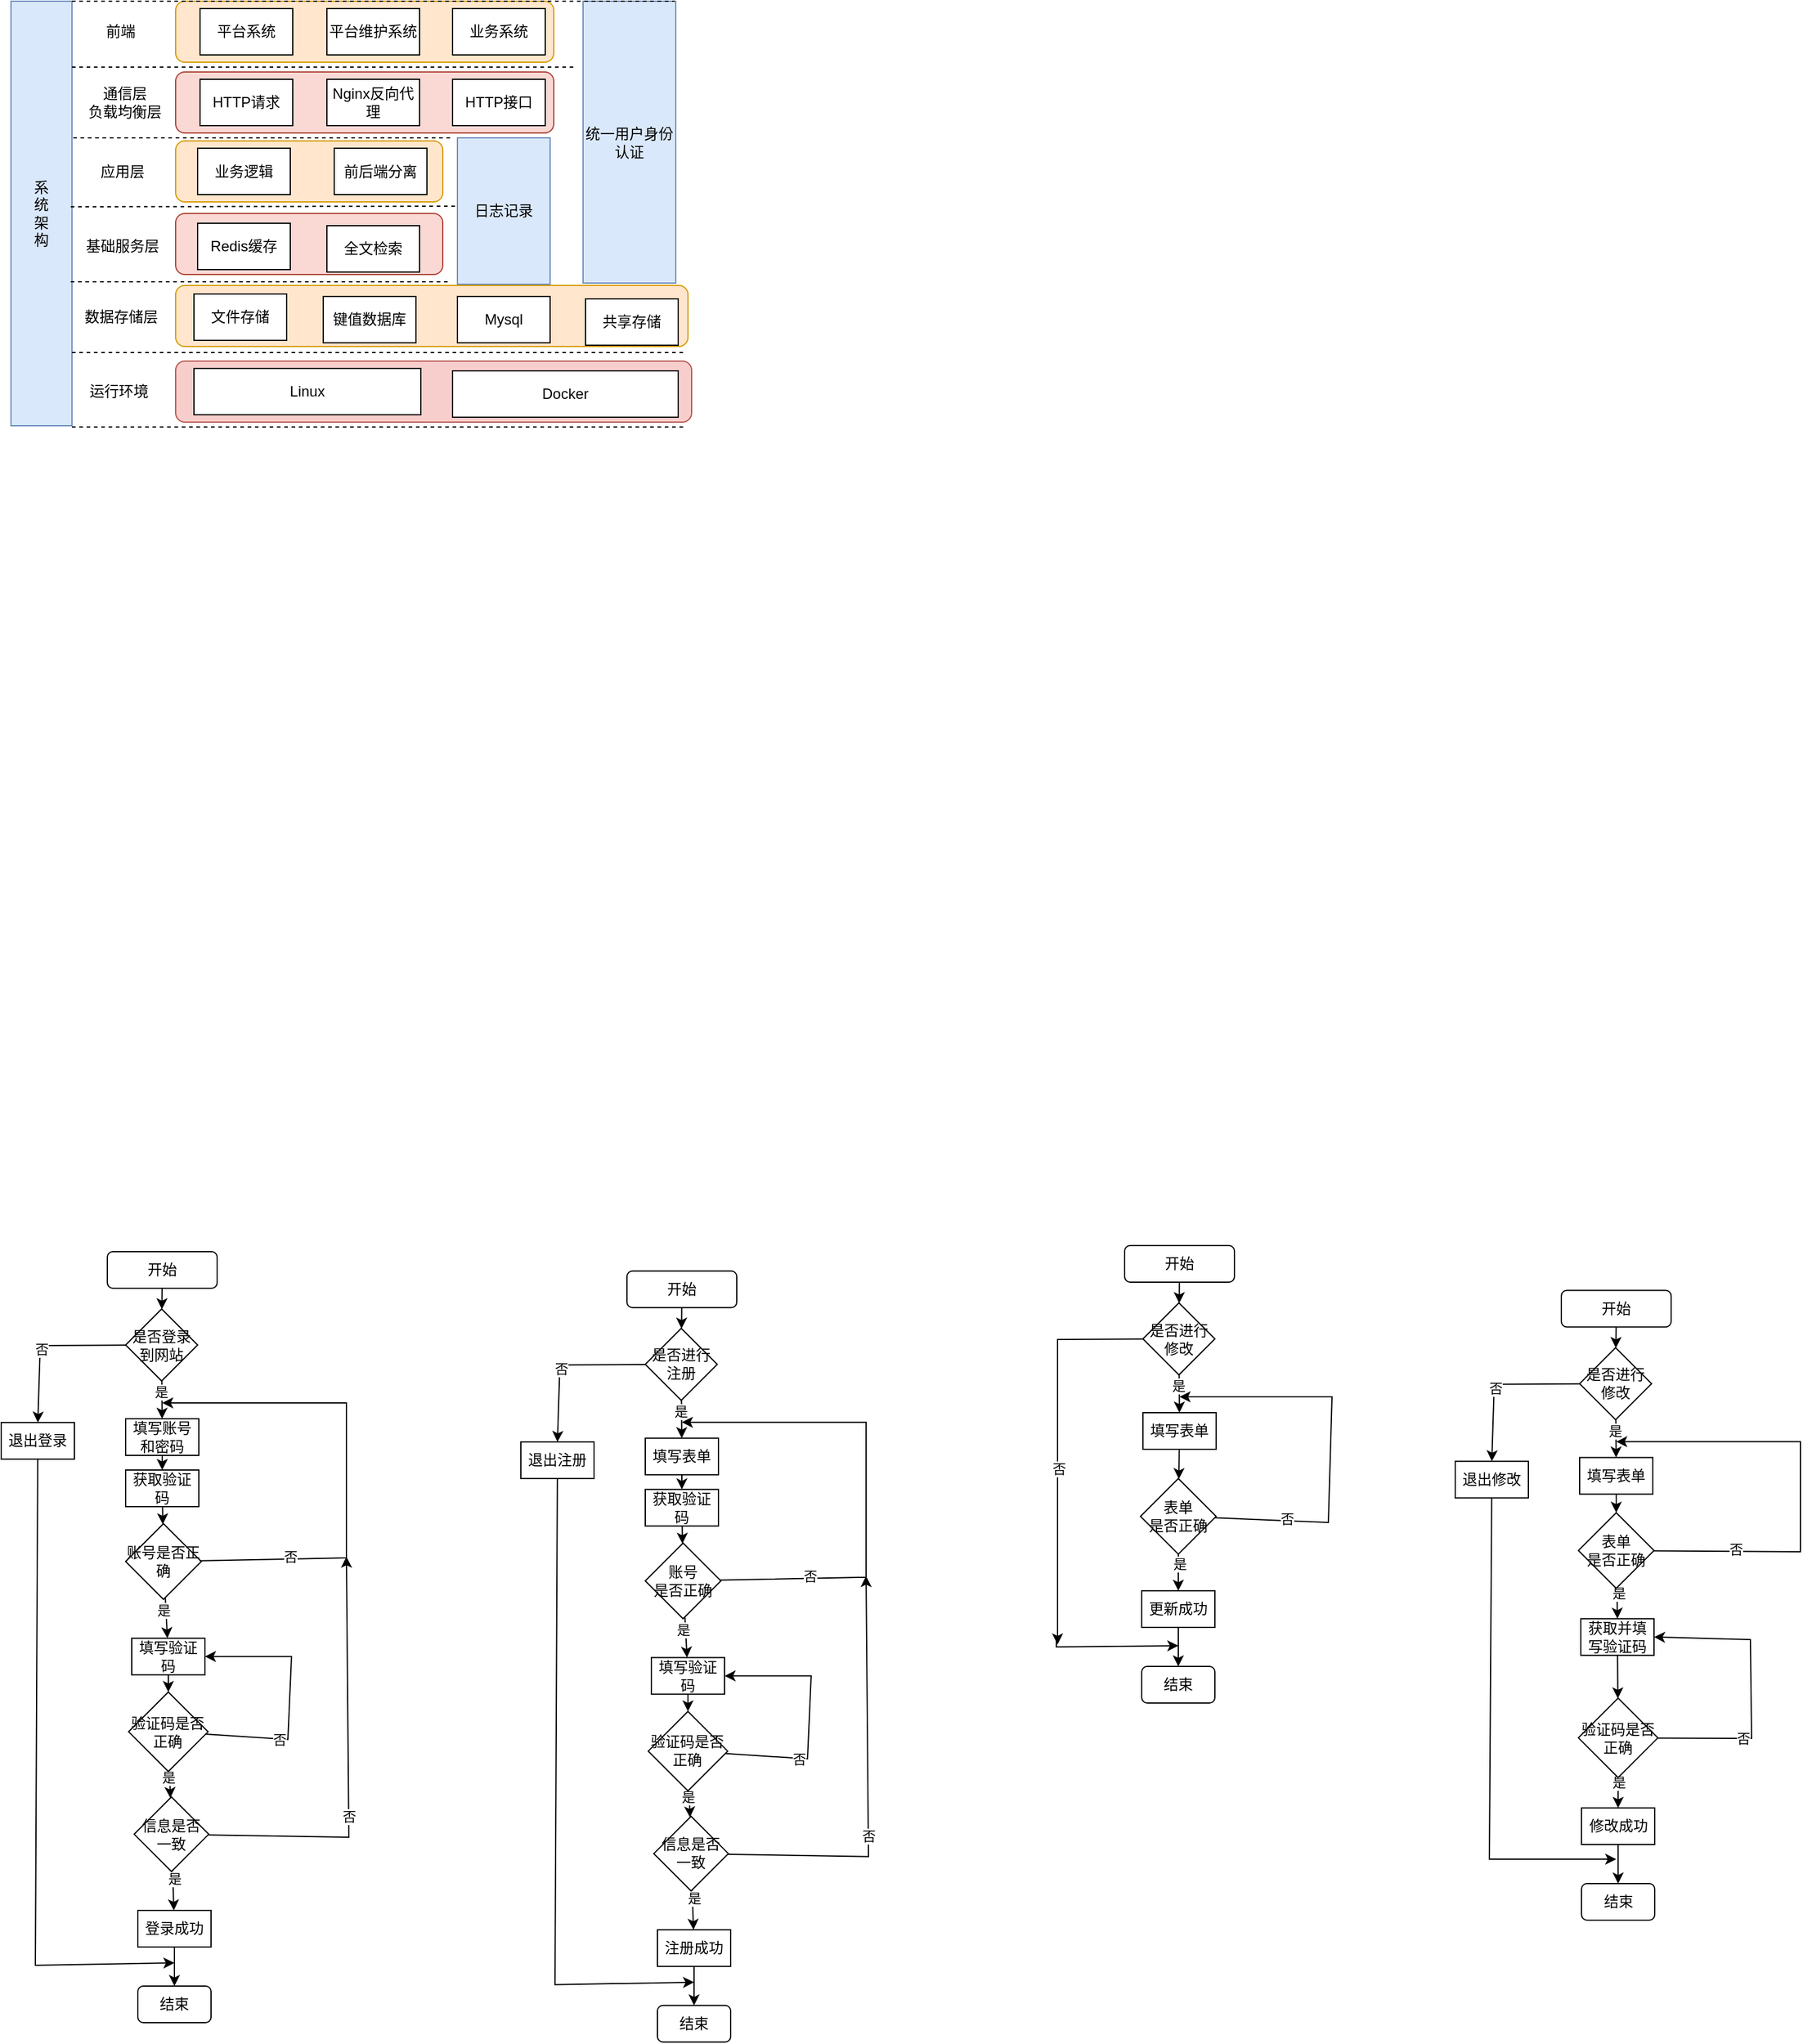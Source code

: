 <mxfile>
    <diagram id="gZnmjm4BzmlNq7MtUZ25" name="第 1 页">
        <mxGraphModel dx="1379" dy="578" grid="0" gridSize="10" guides="1" tooltips="1" connect="1" arrows="1" fold="1" page="1" pageScale="1" pageWidth="827" pageHeight="1169" math="0" shadow="0">
            <root>
                <mxCell id="0"/>
                <mxCell id="1" parent="0"/>
                <mxCell id="45" value="" style="rounded=1;whiteSpace=wrap;html=1;fillColor=#f8cecc;strokeColor=#b85450;" parent="1" vertex="1">
                    <mxGeometry x="195" y="475" width="423" height="50" as="geometry"/>
                </mxCell>
                <mxCell id="42" value="" style="rounded=1;whiteSpace=wrap;html=1;fillColor=#ffe6cc;strokeColor=#d79b00;" parent="1" vertex="1">
                    <mxGeometry x="195" y="294.5" width="219" height="50" as="geometry"/>
                </mxCell>
                <mxCell id="43" value="" style="rounded=1;whiteSpace=wrap;html=1;fillColor=#fad9d5;strokeColor=#ae4132;" parent="1" vertex="1">
                    <mxGeometry x="195" y="354" width="219" height="50" as="geometry"/>
                </mxCell>
                <mxCell id="44" value="" style="rounded=1;whiteSpace=wrap;html=1;fillColor=#ffe6cc;strokeColor=#d79b00;" parent="1" vertex="1">
                    <mxGeometry x="195" y="413" width="420" height="50" as="geometry"/>
                </mxCell>
                <mxCell id="41" value="" style="rounded=1;whiteSpace=wrap;html=1;fillColor=#fad9d5;strokeColor=#ae4132;" parent="1" vertex="1">
                    <mxGeometry x="195" y="238" width="310" height="50" as="geometry"/>
                </mxCell>
                <mxCell id="40" value="" style="rounded=1;whiteSpace=wrap;html=1;fillColor=#ffe6cc;strokeColor=#d79b00;" parent="1" vertex="1">
                    <mxGeometry x="195" y="180" width="310" height="50" as="geometry"/>
                </mxCell>
                <mxCell id="3" value="系&lt;br&gt;统&lt;br&gt;架&lt;br&gt;构" style="rounded=0;whiteSpace=wrap;html=1;horizontal=1;verticalAlign=middle;fillColor=#dae8fc;strokeColor=#6c8ebf;" parent="1" vertex="1">
                    <mxGeometry x="60" y="180" width="50" height="348" as="geometry"/>
                </mxCell>
                <mxCell id="4" value="平台系统" style="rounded=0;whiteSpace=wrap;html=1;flipV=1;" parent="1" vertex="1">
                    <mxGeometry x="215" y="186" width="76" height="38" as="geometry"/>
                </mxCell>
                <mxCell id="5" value="前端" style="text;html=1;strokeColor=none;fillColor=none;align=center;verticalAlign=middle;whiteSpace=wrap;rounded=0;flipV=1;" parent="1" vertex="1">
                    <mxGeometry x="120" y="190" width="60" height="30" as="geometry"/>
                </mxCell>
                <mxCell id="8" value="平台维护系统" style="rounded=0;whiteSpace=wrap;html=1;flipV=1;" parent="1" vertex="1">
                    <mxGeometry x="319" y="186" width="76" height="38" as="geometry"/>
                </mxCell>
                <mxCell id="9" value="业务系统" style="rounded=0;whiteSpace=wrap;html=1;flipV=1;" parent="1" vertex="1">
                    <mxGeometry x="422" y="186" width="76" height="38" as="geometry"/>
                </mxCell>
                <mxCell id="10" value="HTTP请求" style="rounded=0;whiteSpace=wrap;html=1;flipV=1;" parent="1" vertex="1">
                    <mxGeometry x="215" y="244" width="76" height="38" as="geometry"/>
                </mxCell>
                <mxCell id="11" value="Nginx反向代理" style="rounded=0;whiteSpace=wrap;html=1;flipV=1;" parent="1" vertex="1">
                    <mxGeometry x="319" y="244" width="76" height="38" as="geometry"/>
                </mxCell>
                <mxCell id="12" value="统一用户身份认证" style="rounded=0;whiteSpace=wrap;html=1;flipV=1;fillColor=#dae8fc;strokeColor=#6c8ebf;" parent="1" vertex="1">
                    <mxGeometry x="529" y="180" width="76" height="231" as="geometry"/>
                </mxCell>
                <mxCell id="13" value="通信层&lt;br&gt;负载均衡层" style="text;html=1;strokeColor=none;fillColor=none;align=center;verticalAlign=middle;whiteSpace=wrap;rounded=0;flipV=1;" parent="1" vertex="1">
                    <mxGeometry x="120" y="248" width="67" height="30" as="geometry"/>
                </mxCell>
                <mxCell id="16" value="" style="endArrow=none;dashed=1;html=1;" parent="1" edge="1">
                    <mxGeometry width="50" height="50" relative="1" as="geometry">
                        <mxPoint x="110" y="234" as="sourcePoint"/>
                        <mxPoint x="524" y="234" as="targetPoint"/>
                    </mxGeometry>
                </mxCell>
                <mxCell id="18" value="" style="endArrow=none;dashed=1;html=1;" parent="1" edge="1">
                    <mxGeometry width="50" height="50" relative="1" as="geometry">
                        <mxPoint x="111" y="292" as="sourcePoint"/>
                        <mxPoint x="423" y="292" as="targetPoint"/>
                    </mxGeometry>
                </mxCell>
                <mxCell id="19" value="日志记录" style="rounded=0;whiteSpace=wrap;html=1;flipV=1;fillColor=#dae8fc;strokeColor=#6c8ebf;" parent="1" vertex="1">
                    <mxGeometry x="426" y="292" width="76" height="120" as="geometry"/>
                </mxCell>
                <mxCell id="20" value="应用层" style="text;html=1;strokeColor=none;fillColor=none;align=center;verticalAlign=middle;whiteSpace=wrap;rounded=0;flipV=1;" parent="1" vertex="1">
                    <mxGeometry x="118" y="304.5" width="67" height="30" as="geometry"/>
                </mxCell>
                <mxCell id="21" value="业务逻辑" style="rounded=0;whiteSpace=wrap;html=1;flipV=1;" parent="1" vertex="1">
                    <mxGeometry x="213" y="300.5" width="76" height="38" as="geometry"/>
                </mxCell>
                <mxCell id="22" value="" style="endArrow=none;dashed=1;html=1;" parent="1" edge="1">
                    <mxGeometry width="50" height="50" relative="1" as="geometry">
                        <mxPoint x="109" y="348.5" as="sourcePoint"/>
                        <mxPoint x="424" y="348" as="targetPoint"/>
                    </mxGeometry>
                </mxCell>
                <mxCell id="23" value="基础服务层" style="text;html=1;strokeColor=none;fillColor=none;align=center;verticalAlign=middle;whiteSpace=wrap;rounded=0;flipV=1;" parent="1" vertex="1">
                    <mxGeometry x="118" y="366" width="67" height="30" as="geometry"/>
                </mxCell>
                <mxCell id="24" value="Redis缓存" style="rounded=0;whiteSpace=wrap;html=1;flipV=1;" parent="1" vertex="1">
                    <mxGeometry x="213" y="362" width="76" height="38" as="geometry"/>
                </mxCell>
                <mxCell id="25" value="" style="endArrow=none;dashed=1;html=1;" parent="1" edge="1">
                    <mxGeometry width="50" height="50" relative="1" as="geometry">
                        <mxPoint x="109" y="410" as="sourcePoint"/>
                        <mxPoint x="420" y="410" as="targetPoint"/>
                    </mxGeometry>
                </mxCell>
                <mxCell id="27" value="HTTP接口" style="rounded=0;whiteSpace=wrap;html=1;flipV=1;" parent="1" vertex="1">
                    <mxGeometry x="422" y="244" width="76" height="38" as="geometry"/>
                </mxCell>
                <mxCell id="28" value="前后端分离" style="rounded=0;whiteSpace=wrap;html=1;flipV=1;" parent="1" vertex="1">
                    <mxGeometry x="325" y="300.5" width="76" height="38" as="geometry"/>
                </mxCell>
                <mxCell id="29" value="全文检索" style="rounded=0;whiteSpace=wrap;html=1;flipV=1;" parent="1" vertex="1">
                    <mxGeometry x="319" y="364" width="76" height="38" as="geometry"/>
                </mxCell>
                <mxCell id="30" value="键值数据库&lt;br&gt;" style="rounded=0;whiteSpace=wrap;html=1;flipV=1;" parent="1" vertex="1">
                    <mxGeometry x="316" y="422" width="76" height="38" as="geometry"/>
                </mxCell>
                <mxCell id="31" value="数据存储层" style="text;html=1;strokeColor=none;fillColor=none;align=center;verticalAlign=middle;whiteSpace=wrap;rounded=0;flipV=1;" parent="1" vertex="1">
                    <mxGeometry x="117" y="424" width="67" height="30" as="geometry"/>
                </mxCell>
                <mxCell id="32" value="" style="endArrow=none;dashed=1;html=1;" parent="1" edge="1">
                    <mxGeometry width="50" height="50" relative="1" as="geometry">
                        <mxPoint x="110" y="468" as="sourcePoint"/>
                        <mxPoint x="613" y="468" as="targetPoint"/>
                    </mxGeometry>
                </mxCell>
                <mxCell id="33" value="文件存储" style="rounded=0;whiteSpace=wrap;html=1;flipV=1;" parent="1" vertex="1">
                    <mxGeometry x="210" y="420" width="76" height="38" as="geometry"/>
                </mxCell>
                <mxCell id="34" value="运行环境" style="text;html=1;strokeColor=none;fillColor=none;align=center;verticalAlign=middle;whiteSpace=wrap;rounded=0;flipV=1;" parent="1" vertex="1">
                    <mxGeometry x="115" y="485" width="67" height="30" as="geometry"/>
                </mxCell>
                <mxCell id="35" value="Linux" style="rounded=0;whiteSpace=wrap;html=1;flipV=1;" parent="1" vertex="1">
                    <mxGeometry x="210" y="481" width="186" height="38" as="geometry"/>
                </mxCell>
                <mxCell id="36" value="Docker" style="rounded=0;whiteSpace=wrap;html=1;flipV=1;" parent="1" vertex="1">
                    <mxGeometry x="422" y="483" width="185" height="38" as="geometry"/>
                </mxCell>
                <mxCell id="37" value="" style="endArrow=none;dashed=1;html=1;" parent="1" edge="1">
                    <mxGeometry width="50" height="50" relative="1" as="geometry">
                        <mxPoint x="110" y="529" as="sourcePoint"/>
                        <mxPoint x="613" y="529" as="targetPoint"/>
                    </mxGeometry>
                </mxCell>
                <mxCell id="38" value="Mysql" style="rounded=0;whiteSpace=wrap;html=1;flipV=1;" parent="1" vertex="1">
                    <mxGeometry x="426" y="422" width="76" height="38" as="geometry"/>
                </mxCell>
                <mxCell id="39" value="共享存储" style="rounded=0;whiteSpace=wrap;html=1;flipV=1;" parent="1" vertex="1">
                    <mxGeometry x="531" y="424" width="76" height="38" as="geometry"/>
                </mxCell>
                <mxCell id="46" value="" style="endArrow=none;dashed=1;html=1;" parent="1" edge="1">
                    <mxGeometry width="50" height="50" relative="1" as="geometry">
                        <mxPoint x="110" y="180" as="sourcePoint"/>
                        <mxPoint x="604" y="180" as="targetPoint"/>
                    </mxGeometry>
                </mxCell>
                <mxCell id="61" value="" style="edgeStyle=none;html=1;" parent="1" source="47" target="48" edge="1">
                    <mxGeometry relative="1" as="geometry"/>
                </mxCell>
                <mxCell id="47" value="开始" style="rounded=1;whiteSpace=wrap;html=1;" parent="1" vertex="1">
                    <mxGeometry x="139" y="1205" width="90" height="30" as="geometry"/>
                </mxCell>
                <mxCell id="62" value="" style="edgeStyle=none;html=1;" parent="1" source="48" target="49" edge="1">
                    <mxGeometry relative="1" as="geometry"/>
                </mxCell>
                <mxCell id="75" value="是" style="edgeLabel;html=1;align=center;verticalAlign=middle;resizable=0;points=[];" parent="62" vertex="1" connectable="0">
                    <mxGeometry x="-0.437" y="-1" relative="1" as="geometry">
                        <mxPoint as="offset"/>
                    </mxGeometry>
                </mxCell>
                <mxCell id="73" style="edgeStyle=none;html=1;entryX=0.5;entryY=0;entryDx=0;entryDy=0;rounded=0;" parent="1" source="48" target="51" edge="1">
                    <mxGeometry relative="1" as="geometry">
                        <Array as="points">
                            <mxPoint x="84" y="1282"/>
                        </Array>
                    </mxGeometry>
                </mxCell>
                <mxCell id="74" value="否" style="edgeLabel;html=1;align=center;verticalAlign=middle;resizable=0;points=[];" parent="73" vertex="1" connectable="0">
                    <mxGeometry x="0.096" y="1" relative="1" as="geometry">
                        <mxPoint as="offset"/>
                    </mxGeometry>
                </mxCell>
                <mxCell id="48" value="是否登录到网站" style="rhombus;whiteSpace=wrap;html=1;" parent="1" vertex="1">
                    <mxGeometry x="154" y="1252" width="59" height="59" as="geometry"/>
                </mxCell>
                <mxCell id="63" value="" style="edgeStyle=none;html=1;" parent="1" source="49" target="50" edge="1">
                    <mxGeometry relative="1" as="geometry"/>
                </mxCell>
                <mxCell id="49" value="填写账号和密码" style="rounded=0;whiteSpace=wrap;html=1;" parent="1" vertex="1">
                    <mxGeometry x="154" y="1342" width="60" height="30" as="geometry"/>
                </mxCell>
                <mxCell id="64" value="" style="edgeStyle=none;html=1;" parent="1" source="50" target="53" edge="1">
                    <mxGeometry relative="1" as="geometry"/>
                </mxCell>
                <mxCell id="50" value="获取验证码" style="rounded=0;whiteSpace=wrap;html=1;" parent="1" vertex="1">
                    <mxGeometry x="154" y="1384" width="60" height="30" as="geometry"/>
                </mxCell>
                <mxCell id="51" value="退出登录" style="rounded=0;whiteSpace=wrap;html=1;" parent="1" vertex="1">
                    <mxGeometry x="52" y="1345.08" width="60" height="30" as="geometry"/>
                </mxCell>
                <mxCell id="65" value="" style="edgeStyle=none;html=1;" parent="1" source="53" target="54" edge="1">
                    <mxGeometry relative="1" as="geometry"/>
                </mxCell>
                <mxCell id="76" value="是" style="edgeLabel;html=1;align=center;verticalAlign=middle;resizable=0;points=[];" parent="65" vertex="1" connectable="0">
                    <mxGeometry x="-0.414" y="-2" relative="1" as="geometry">
                        <mxPoint as="offset"/>
                    </mxGeometry>
                </mxCell>
                <mxCell id="79" style="edgeStyle=none;html=1;rounded=0;" parent="1" source="53" edge="1">
                    <mxGeometry relative="1" as="geometry">
                        <mxPoint x="184" y="1329" as="targetPoint"/>
                        <Array as="points">
                            <mxPoint x="335" y="1456"/>
                            <mxPoint x="335" y="1329"/>
                        </Array>
                    </mxGeometry>
                </mxCell>
                <mxCell id="82" value="否" style="edgeLabel;html=1;align=center;verticalAlign=middle;resizable=0;points=[];" parent="79" vertex="1" connectable="0">
                    <mxGeometry x="-0.633" y="2" relative="1" as="geometry">
                        <mxPoint as="offset"/>
                    </mxGeometry>
                </mxCell>
                <mxCell id="53" value="账号是否正确" style="rhombus;whiteSpace=wrap;html=1;" parent="1" vertex="1">
                    <mxGeometry x="154" y="1428" width="62" height="62" as="geometry"/>
                </mxCell>
                <mxCell id="66" value="" style="edgeStyle=none;html=1;" parent="1" source="54" target="55" edge="1">
                    <mxGeometry relative="1" as="geometry"/>
                </mxCell>
                <mxCell id="54" value="填写验证码" style="rounded=0;whiteSpace=wrap;html=1;" parent="1" vertex="1">
                    <mxGeometry x="159" y="1521.88" width="60" height="30" as="geometry"/>
                </mxCell>
                <mxCell id="67" value="" style="edgeStyle=none;html=1;" parent="1" source="55" target="57" edge="1">
                    <mxGeometry relative="1" as="geometry"/>
                </mxCell>
                <mxCell id="77" value="是" style="edgeLabel;html=1;align=center;verticalAlign=middle;resizable=0;points=[];" parent="67" vertex="1" connectable="0">
                    <mxGeometry x="-0.514" y="-1" relative="1" as="geometry">
                        <mxPoint as="offset"/>
                    </mxGeometry>
                </mxCell>
                <mxCell id="85" value="" style="edgeStyle=none;html=1;rounded=0;endArrow=classic;endFill=1;entryX=1;entryY=0.5;entryDx=0;entryDy=0;" parent="1" source="55" target="54" edge="1">
                    <mxGeometry relative="1" as="geometry">
                        <mxPoint x="343" y="1442.88" as="targetPoint"/>
                        <Array as="points">
                            <mxPoint x="287" y="1604.88"/>
                            <mxPoint x="290" y="1536.88"/>
                        </Array>
                    </mxGeometry>
                </mxCell>
                <mxCell id="86" value="否" style="edgeLabel;html=1;align=center;verticalAlign=middle;resizable=0;points=[];" parent="85" vertex="1" connectable="0">
                    <mxGeometry x="-0.412" relative="1" as="geometry">
                        <mxPoint as="offset"/>
                    </mxGeometry>
                </mxCell>
                <mxCell id="55" value="验证码是否正确" style="rhombus;whiteSpace=wrap;html=1;" parent="1" vertex="1">
                    <mxGeometry x="156.44" y="1566" width="65.12" height="65.12" as="geometry"/>
                </mxCell>
                <mxCell id="68" value="" style="edgeStyle=none;html=1;" parent="1" source="57" target="59" edge="1">
                    <mxGeometry relative="1" as="geometry"/>
                </mxCell>
                <mxCell id="78" value="是" style="edgeLabel;html=1;align=center;verticalAlign=middle;resizable=0;points=[];" parent="68" vertex="1" connectable="0">
                    <mxGeometry x="-0.587" y="1" relative="1" as="geometry">
                        <mxPoint as="offset"/>
                    </mxGeometry>
                </mxCell>
                <mxCell id="87" style="edgeStyle=none;rounded=0;html=1;strokeWidth=1;endArrow=classic;endFill=1;" parent="1" source="57" edge="1">
                    <mxGeometry relative="1" as="geometry">
                        <mxPoint x="335" y="1455" as="targetPoint"/>
                        <Array as="points">
                            <mxPoint x="337" y="1685"/>
                        </Array>
                    </mxGeometry>
                </mxCell>
                <mxCell id="88" value="否" style="edgeLabel;html=1;align=center;verticalAlign=middle;resizable=0;points=[];" parent="87" vertex="1" connectable="0">
                    <mxGeometry x="-0.229" relative="1" as="geometry">
                        <mxPoint as="offset"/>
                    </mxGeometry>
                </mxCell>
                <mxCell id="57" value="信息是否一致" style="rhombus;whiteSpace=wrap;html=1;" parent="1" vertex="1">
                    <mxGeometry x="161" y="1652" width="61.12" height="61.12" as="geometry"/>
                </mxCell>
                <mxCell id="58" value="结束" style="rounded=1;whiteSpace=wrap;html=1;" parent="1" vertex="1">
                    <mxGeometry x="164" y="1807" width="60" height="30" as="geometry"/>
                </mxCell>
                <mxCell id="69" value="" style="edgeStyle=none;html=1;" parent="1" source="59" target="58" edge="1">
                    <mxGeometry relative="1" as="geometry"/>
                </mxCell>
                <mxCell id="59" value="登录成功" style="rounded=0;whiteSpace=wrap;html=1;" parent="1" vertex="1">
                    <mxGeometry x="164" y="1745" width="60" height="30" as="geometry"/>
                </mxCell>
                <mxCell id="91" value="" style="edgeStyle=none;rounded=0;html=1;strokeWidth=1;endArrow=classic;endFill=1;" parent="1" source="51" edge="1">
                    <mxGeometry relative="1" as="geometry">
                        <mxPoint x="194" y="1788" as="targetPoint"/>
                        <mxPoint x="35.784" y="1372" as="sourcePoint"/>
                        <Array as="points">
                            <mxPoint x="80" y="1790"/>
                        </Array>
                    </mxGeometry>
                </mxCell>
                <mxCell id="92" value="" style="edgeStyle=none;html=1;" parent="1" source="93" target="98" edge="1">
                    <mxGeometry relative="1" as="geometry"/>
                </mxCell>
                <mxCell id="93" value="开始" style="rounded=1;whiteSpace=wrap;html=1;" parent="1" vertex="1">
                    <mxGeometry x="565" y="1220.88" width="90" height="30" as="geometry"/>
                </mxCell>
                <mxCell id="94" value="" style="edgeStyle=none;html=1;" parent="1" source="98" target="100" edge="1">
                    <mxGeometry relative="1" as="geometry"/>
                </mxCell>
                <mxCell id="95" value="是" style="edgeLabel;html=1;align=center;verticalAlign=middle;resizable=0;points=[];" parent="94" vertex="1" connectable="0">
                    <mxGeometry x="-0.437" y="-1" relative="1" as="geometry">
                        <mxPoint as="offset"/>
                    </mxGeometry>
                </mxCell>
                <mxCell id="96" style="edgeStyle=none;html=1;entryX=0.5;entryY=0;entryDx=0;entryDy=0;rounded=0;" parent="1" source="98" target="103" edge="1">
                    <mxGeometry relative="1" as="geometry">
                        <Array as="points">
                            <mxPoint x="510" y="1297.88"/>
                        </Array>
                    </mxGeometry>
                </mxCell>
                <mxCell id="97" value="否" style="edgeLabel;html=1;align=center;verticalAlign=middle;resizable=0;points=[];" parent="96" vertex="1" connectable="0">
                    <mxGeometry x="0.096" y="1" relative="1" as="geometry">
                        <mxPoint as="offset"/>
                    </mxGeometry>
                </mxCell>
                <mxCell id="98" value="是否进行注册" style="rhombus;whiteSpace=wrap;html=1;" parent="1" vertex="1">
                    <mxGeometry x="580" y="1267.88" width="59" height="59" as="geometry"/>
                </mxCell>
                <mxCell id="99" value="" style="edgeStyle=none;html=1;" parent="1" source="100" target="102" edge="1">
                    <mxGeometry relative="1" as="geometry"/>
                </mxCell>
                <mxCell id="100" value="填写表单" style="rounded=0;whiteSpace=wrap;html=1;" parent="1" vertex="1">
                    <mxGeometry x="580" y="1357.88" width="60" height="30" as="geometry"/>
                </mxCell>
                <mxCell id="101" value="" style="edgeStyle=none;html=1;" parent="1" source="102" target="108" edge="1">
                    <mxGeometry relative="1" as="geometry"/>
                </mxCell>
                <mxCell id="102" value="获取验证码" style="rounded=0;whiteSpace=wrap;html=1;" parent="1" vertex="1">
                    <mxGeometry x="580" y="1399.88" width="60" height="30" as="geometry"/>
                </mxCell>
                <mxCell id="103" value="退出注册" style="rounded=0;whiteSpace=wrap;html=1;" parent="1" vertex="1">
                    <mxGeometry x="478" y="1360.96" width="60" height="30" as="geometry"/>
                </mxCell>
                <mxCell id="104" value="" style="edgeStyle=none;html=1;" parent="1" source="108" target="110" edge="1">
                    <mxGeometry relative="1" as="geometry"/>
                </mxCell>
                <mxCell id="105" value="是" style="edgeLabel;html=1;align=center;verticalAlign=middle;resizable=0;points=[];" parent="104" vertex="1" connectable="0">
                    <mxGeometry x="-0.414" y="-2" relative="1" as="geometry">
                        <mxPoint as="offset"/>
                    </mxGeometry>
                </mxCell>
                <mxCell id="106" style="edgeStyle=none;html=1;rounded=0;" parent="1" source="108" edge="1">
                    <mxGeometry relative="1" as="geometry">
                        <mxPoint x="610" y="1344.88" as="targetPoint"/>
                        <Array as="points">
                            <mxPoint x="761" y="1471.88"/>
                            <mxPoint x="761" y="1344.88"/>
                        </Array>
                    </mxGeometry>
                </mxCell>
                <mxCell id="107" value="否" style="edgeLabel;html=1;align=center;verticalAlign=middle;resizable=0;points=[];" parent="106" vertex="1" connectable="0">
                    <mxGeometry x="-0.633" y="2" relative="1" as="geometry">
                        <mxPoint as="offset"/>
                    </mxGeometry>
                </mxCell>
                <mxCell id="108" value="账号&lt;br&gt;是否正确" style="rhombus;whiteSpace=wrap;html=1;" parent="1" vertex="1">
                    <mxGeometry x="580" y="1443.88" width="62" height="62" as="geometry"/>
                </mxCell>
                <mxCell id="109" value="" style="edgeStyle=none;html=1;" parent="1" source="110" target="115" edge="1">
                    <mxGeometry relative="1" as="geometry"/>
                </mxCell>
                <mxCell id="110" value="填写验证码" style="rounded=0;whiteSpace=wrap;html=1;" parent="1" vertex="1">
                    <mxGeometry x="585" y="1537.76" width="60" height="30" as="geometry"/>
                </mxCell>
                <mxCell id="111" value="" style="edgeStyle=none;html=1;" parent="1" source="115" target="120" edge="1">
                    <mxGeometry relative="1" as="geometry"/>
                </mxCell>
                <mxCell id="112" value="是" style="edgeLabel;html=1;align=center;verticalAlign=middle;resizable=0;points=[];" parent="111" vertex="1" connectable="0">
                    <mxGeometry x="-0.514" y="-1" relative="1" as="geometry">
                        <mxPoint as="offset"/>
                    </mxGeometry>
                </mxCell>
                <mxCell id="113" value="" style="edgeStyle=none;html=1;rounded=0;endArrow=classic;endFill=1;entryX=1;entryY=0.5;entryDx=0;entryDy=0;" parent="1" source="115" target="110" edge="1">
                    <mxGeometry relative="1" as="geometry">
                        <mxPoint x="769" y="1458.76" as="targetPoint"/>
                        <Array as="points">
                            <mxPoint x="713" y="1620.76"/>
                            <mxPoint x="716" y="1552.76"/>
                        </Array>
                    </mxGeometry>
                </mxCell>
                <mxCell id="114" value="否" style="edgeLabel;html=1;align=center;verticalAlign=middle;resizable=0;points=[];" parent="113" vertex="1" connectable="0">
                    <mxGeometry x="-0.412" relative="1" as="geometry">
                        <mxPoint as="offset"/>
                    </mxGeometry>
                </mxCell>
                <mxCell id="115" value="验证码是否正确" style="rhombus;whiteSpace=wrap;html=1;" parent="1" vertex="1">
                    <mxGeometry x="582.44" y="1581.88" width="65.12" height="65.12" as="geometry"/>
                </mxCell>
                <mxCell id="116" value="" style="edgeStyle=none;html=1;" parent="1" source="120" target="123" edge="1">
                    <mxGeometry relative="1" as="geometry"/>
                </mxCell>
                <mxCell id="117" value="是" style="edgeLabel;html=1;align=center;verticalAlign=middle;resizable=0;points=[];" parent="116" vertex="1" connectable="0">
                    <mxGeometry x="-0.587" y="1" relative="1" as="geometry">
                        <mxPoint as="offset"/>
                    </mxGeometry>
                </mxCell>
                <mxCell id="118" style="edgeStyle=none;rounded=0;html=1;strokeWidth=1;endArrow=classic;endFill=1;" parent="1" source="120" edge="1">
                    <mxGeometry relative="1" as="geometry">
                        <mxPoint x="761" y="1470.88" as="targetPoint"/>
                        <Array as="points">
                            <mxPoint x="763" y="1700.88"/>
                        </Array>
                    </mxGeometry>
                </mxCell>
                <mxCell id="119" value="否" style="edgeLabel;html=1;align=center;verticalAlign=middle;resizable=0;points=[];" parent="118" vertex="1" connectable="0">
                    <mxGeometry x="-0.229" relative="1" as="geometry">
                        <mxPoint as="offset"/>
                    </mxGeometry>
                </mxCell>
                <mxCell id="120" value="信息是否一致" style="rhombus;whiteSpace=wrap;html=1;" parent="1" vertex="1">
                    <mxGeometry x="587" y="1667.88" width="61.12" height="61.12" as="geometry"/>
                </mxCell>
                <mxCell id="121" value="结束" style="rounded=1;whiteSpace=wrap;html=1;" parent="1" vertex="1">
                    <mxGeometry x="590" y="1822.88" width="60" height="30" as="geometry"/>
                </mxCell>
                <mxCell id="122" value="" style="edgeStyle=none;html=1;" parent="1" source="123" target="121" edge="1">
                    <mxGeometry relative="1" as="geometry"/>
                </mxCell>
                <mxCell id="123" value="注册成功" style="rounded=0;whiteSpace=wrap;html=1;" parent="1" vertex="1">
                    <mxGeometry x="590" y="1760.88" width="60" height="30" as="geometry"/>
                </mxCell>
                <mxCell id="124" value="" style="edgeStyle=none;rounded=0;html=1;strokeWidth=1;endArrow=classic;endFill=1;" parent="1" source="103" edge="1">
                    <mxGeometry relative="1" as="geometry">
                        <mxPoint x="620" y="1803.88" as="targetPoint"/>
                        <mxPoint x="461.784" y="1387.88" as="sourcePoint"/>
                        <Array as="points">
                            <mxPoint x="506" y="1805.88"/>
                        </Array>
                    </mxGeometry>
                </mxCell>
                <mxCell id="125" value="" style="edgeStyle=none;html=1;" edge="1" source="126" target="131" parent="1">
                    <mxGeometry relative="1" as="geometry"/>
                </mxCell>
                <mxCell id="126" value="开始" style="rounded=1;whiteSpace=wrap;html=1;" vertex="1" parent="1">
                    <mxGeometry x="973" y="1200" width="90" height="30" as="geometry"/>
                </mxCell>
                <mxCell id="127" value="" style="edgeStyle=none;html=1;" edge="1" source="131" target="133" parent="1">
                    <mxGeometry relative="1" as="geometry"/>
                </mxCell>
                <mxCell id="128" value="是" style="edgeLabel;html=1;align=center;verticalAlign=middle;resizable=0;points=[];" vertex="1" connectable="0" parent="127">
                    <mxGeometry x="-0.437" y="-1" relative="1" as="geometry">
                        <mxPoint as="offset"/>
                    </mxGeometry>
                </mxCell>
                <mxCell id="129" style="edgeStyle=none;html=1;rounded=0;" edge="1" source="131" parent="1">
                    <mxGeometry relative="1" as="geometry">
                        <Array as="points">
                            <mxPoint x="918" y="1277"/>
                        </Array>
                        <mxPoint x="918" y="1527" as="targetPoint"/>
                    </mxGeometry>
                </mxCell>
                <mxCell id="130" value="否" style="edgeLabel;html=1;align=center;verticalAlign=middle;resizable=0;points=[];" vertex="1" connectable="0" parent="129">
                    <mxGeometry x="0.096" y="1" relative="1" as="geometry">
                        <mxPoint as="offset"/>
                    </mxGeometry>
                </mxCell>
                <mxCell id="131" value="是否进行修改" style="rhombus;whiteSpace=wrap;html=1;" vertex="1" parent="1">
                    <mxGeometry x="988" y="1247" width="59" height="59" as="geometry"/>
                </mxCell>
                <mxCell id="158" value="" style="edgeStyle=none;html=1;" edge="1" parent="1" source="133" target="141">
                    <mxGeometry relative="1" as="geometry"/>
                </mxCell>
                <mxCell id="133" value="填写表单" style="rounded=0;whiteSpace=wrap;html=1;" vertex="1" parent="1">
                    <mxGeometry x="988" y="1337" width="60" height="30" as="geometry"/>
                </mxCell>
                <mxCell id="139" style="edgeStyle=none;html=1;rounded=0;" edge="1" source="141" parent="1">
                    <mxGeometry relative="1" as="geometry">
                        <mxPoint x="1018" y="1324" as="targetPoint"/>
                        <Array as="points">
                            <mxPoint x="1140" y="1427"/>
                            <mxPoint x="1143" y="1324"/>
                        </Array>
                    </mxGeometry>
                </mxCell>
                <mxCell id="140" value="否" style="edgeLabel;html=1;align=center;verticalAlign=middle;resizable=0;points=[];" vertex="1" connectable="0" parent="139">
                    <mxGeometry x="-0.633" y="2" relative="1" as="geometry">
                        <mxPoint as="offset"/>
                    </mxGeometry>
                </mxCell>
                <mxCell id="159" value="" style="edgeStyle=none;html=1;" edge="1" parent="1" source="141" target="156">
                    <mxGeometry relative="1" as="geometry"/>
                </mxCell>
                <mxCell id="160" value="是" style="edgeLabel;html=1;align=center;verticalAlign=middle;resizable=0;points=[];" vertex="1" connectable="0" parent="159">
                    <mxGeometry x="-0.491" y="1" relative="1" as="geometry">
                        <mxPoint as="offset"/>
                    </mxGeometry>
                </mxCell>
                <mxCell id="141" value="表单&lt;br&gt;是否正确" style="rhombus;whiteSpace=wrap;html=1;" vertex="1" parent="1">
                    <mxGeometry x="986" y="1390.96" width="62" height="62" as="geometry"/>
                </mxCell>
                <mxCell id="154" value="结束" style="rounded=1;whiteSpace=wrap;html=1;" vertex="1" parent="1">
                    <mxGeometry x="987" y="1545" width="60" height="30" as="geometry"/>
                </mxCell>
                <mxCell id="155" value="" style="edgeStyle=none;html=1;" edge="1" source="156" target="154" parent="1">
                    <mxGeometry relative="1" as="geometry"/>
                </mxCell>
                <mxCell id="156" value="更新成功" style="rounded=0;whiteSpace=wrap;html=1;" vertex="1" parent="1">
                    <mxGeometry x="987" y="1483" width="60" height="30" as="geometry"/>
                </mxCell>
                <mxCell id="157" value="" style="edgeStyle=none;rounded=0;html=1;strokeWidth=1;endArrow=classic;endFill=1;" edge="1" parent="1">
                    <mxGeometry relative="1" as="geometry">
                        <mxPoint x="1017" y="1528" as="targetPoint"/>
                        <mxPoint x="917" y="1522" as="sourcePoint"/>
                        <Array as="points">
                            <mxPoint x="917" y="1529"/>
                        </Array>
                    </mxGeometry>
                </mxCell>
                <mxCell id="196" value="" style="edgeStyle=none;html=1;" edge="1" source="197" target="202" parent="1">
                    <mxGeometry relative="1" as="geometry"/>
                </mxCell>
                <mxCell id="197" value="开始" style="rounded=1;whiteSpace=wrap;html=1;" vertex="1" parent="1">
                    <mxGeometry x="1331" y="1236.76" width="90" height="30" as="geometry"/>
                </mxCell>
                <mxCell id="198" value="" style="edgeStyle=none;html=1;" edge="1" source="202" target="204" parent="1">
                    <mxGeometry relative="1" as="geometry"/>
                </mxCell>
                <mxCell id="199" value="是" style="edgeLabel;html=1;align=center;verticalAlign=middle;resizable=0;points=[];" vertex="1" connectable="0" parent="198">
                    <mxGeometry x="-0.437" y="-1" relative="1" as="geometry">
                        <mxPoint as="offset"/>
                    </mxGeometry>
                </mxCell>
                <mxCell id="200" style="edgeStyle=none;html=1;entryX=0.5;entryY=0;entryDx=0;entryDy=0;rounded=0;" edge="1" source="202" target="207" parent="1">
                    <mxGeometry relative="1" as="geometry">
                        <Array as="points">
                            <mxPoint x="1276" y="1313.76"/>
                        </Array>
                    </mxGeometry>
                </mxCell>
                <mxCell id="201" value="否" style="edgeLabel;html=1;align=center;verticalAlign=middle;resizable=0;points=[];" vertex="1" connectable="0" parent="200">
                    <mxGeometry x="0.096" y="1" relative="1" as="geometry">
                        <mxPoint as="offset"/>
                    </mxGeometry>
                </mxCell>
                <mxCell id="202" value="是否进行修改" style="rhombus;whiteSpace=wrap;html=1;" vertex="1" parent="1">
                    <mxGeometry x="1346" y="1283.76" width="59" height="59" as="geometry"/>
                </mxCell>
                <mxCell id="229" value="" style="edgeStyle=none;html=1;" edge="1" parent="1" source="204" target="212">
                    <mxGeometry relative="1" as="geometry"/>
                </mxCell>
                <mxCell id="204" value="填写表单" style="rounded=0;whiteSpace=wrap;html=1;" vertex="1" parent="1">
                    <mxGeometry x="1346" y="1373.76" width="60" height="30" as="geometry"/>
                </mxCell>
                <mxCell id="207" value="退出修改" style="rounded=0;whiteSpace=wrap;html=1;" vertex="1" parent="1">
                    <mxGeometry x="1244" y="1376.84" width="60" height="30" as="geometry"/>
                </mxCell>
                <mxCell id="210" style="edgeStyle=none;html=1;rounded=0;" edge="1" source="212" parent="1">
                    <mxGeometry relative="1" as="geometry">
                        <mxPoint x="1376" y="1360.76" as="targetPoint"/>
                        <Array as="points">
                            <mxPoint x="1527" y="1451"/>
                            <mxPoint x="1527" y="1360.76"/>
                        </Array>
                    </mxGeometry>
                </mxCell>
                <mxCell id="211" value="否" style="edgeLabel;html=1;align=center;verticalAlign=middle;resizable=0;points=[];" vertex="1" connectable="0" parent="210">
                    <mxGeometry x="-0.633" y="2" relative="1" as="geometry">
                        <mxPoint as="offset"/>
                    </mxGeometry>
                </mxCell>
                <mxCell id="235" style="edgeStyle=none;html=1;entryX=0.5;entryY=0;entryDx=0;entryDy=0;" edge="1" parent="1" source="212" target="214">
                    <mxGeometry relative="1" as="geometry">
                        <mxPoint x="1376" y="1499.0" as="targetPoint"/>
                    </mxGeometry>
                </mxCell>
                <mxCell id="237" value="是" style="edgeLabel;html=1;align=center;verticalAlign=middle;resizable=0;points=[];" vertex="1" connectable="0" parent="235">
                    <mxGeometry x="-0.636" y="1" relative="1" as="geometry">
                        <mxPoint as="offset"/>
                    </mxGeometry>
                </mxCell>
                <mxCell id="212" value="表单&lt;br&gt;是否正确" style="rhombus;whiteSpace=wrap;html=1;" vertex="1" parent="1">
                    <mxGeometry x="1345" y="1419.0" width="62" height="62" as="geometry"/>
                </mxCell>
                <mxCell id="213" value="" style="edgeStyle=none;html=1;" edge="1" source="214" target="219" parent="1">
                    <mxGeometry relative="1" as="geometry"/>
                </mxCell>
                <mxCell id="214" value="获取并填写验证码" style="rounded=0;whiteSpace=wrap;html=1;" vertex="1" parent="1">
                    <mxGeometry x="1347" y="1505.88" width="60" height="30" as="geometry"/>
                </mxCell>
                <mxCell id="217" value="" style="edgeStyle=none;html=1;rounded=0;endArrow=classic;endFill=1;entryX=1;entryY=0.5;entryDx=0;entryDy=0;" edge="1" source="219" target="214" parent="1">
                    <mxGeometry relative="1" as="geometry">
                        <mxPoint x="1535" y="1474.64" as="targetPoint"/>
                        <Array as="points">
                            <mxPoint x="1487" y="1604"/>
                            <mxPoint x="1486" y="1523"/>
                        </Array>
                    </mxGeometry>
                </mxCell>
                <mxCell id="218" value="否" style="edgeLabel;html=1;align=center;verticalAlign=middle;resizable=0;points=[];" vertex="1" connectable="0" parent="217">
                    <mxGeometry x="-0.412" relative="1" as="geometry">
                        <mxPoint as="offset"/>
                    </mxGeometry>
                </mxCell>
                <mxCell id="238" value="" style="edgeStyle=none;html=1;" edge="1" parent="1" source="219" target="227">
                    <mxGeometry relative="1" as="geometry"/>
                </mxCell>
                <mxCell id="239" value="是" style="edgeLabel;html=1;align=center;verticalAlign=middle;resizable=0;points=[];" vertex="1" connectable="0" parent="238">
                    <mxGeometry x="-0.675" relative="1" as="geometry">
                        <mxPoint as="offset"/>
                    </mxGeometry>
                </mxCell>
                <mxCell id="219" value="验证码是否正确" style="rhombus;whiteSpace=wrap;html=1;" vertex="1" parent="1">
                    <mxGeometry x="1345" y="1571.0" width="65.12" height="65.12" as="geometry"/>
                </mxCell>
                <mxCell id="225" value="结束" style="rounded=1;whiteSpace=wrap;html=1;" vertex="1" parent="1">
                    <mxGeometry x="1347.56" y="1723.0" width="60" height="30" as="geometry"/>
                </mxCell>
                <mxCell id="226" value="" style="edgeStyle=none;html=1;" edge="1" source="227" target="225" parent="1">
                    <mxGeometry relative="1" as="geometry"/>
                </mxCell>
                <mxCell id="227" value="修改成功" style="rounded=0;whiteSpace=wrap;html=1;" vertex="1" parent="1">
                    <mxGeometry x="1347.56" y="1661.0" width="60" height="30" as="geometry"/>
                </mxCell>
                <mxCell id="228" value="" style="edgeStyle=none;rounded=0;html=1;strokeWidth=1;endArrow=classic;endFill=1;" edge="1" source="207" parent="1">
                    <mxGeometry relative="1" as="geometry">
                        <mxPoint x="1376" y="1703" as="targetPoint"/>
                        <mxPoint x="1227.784" y="1403.76" as="sourcePoint"/>
                        <Array as="points">
                            <mxPoint x="1272" y="1703"/>
                        </Array>
                    </mxGeometry>
                </mxCell>
            </root>
        </mxGraphModel>
    </diagram>
</mxfile>